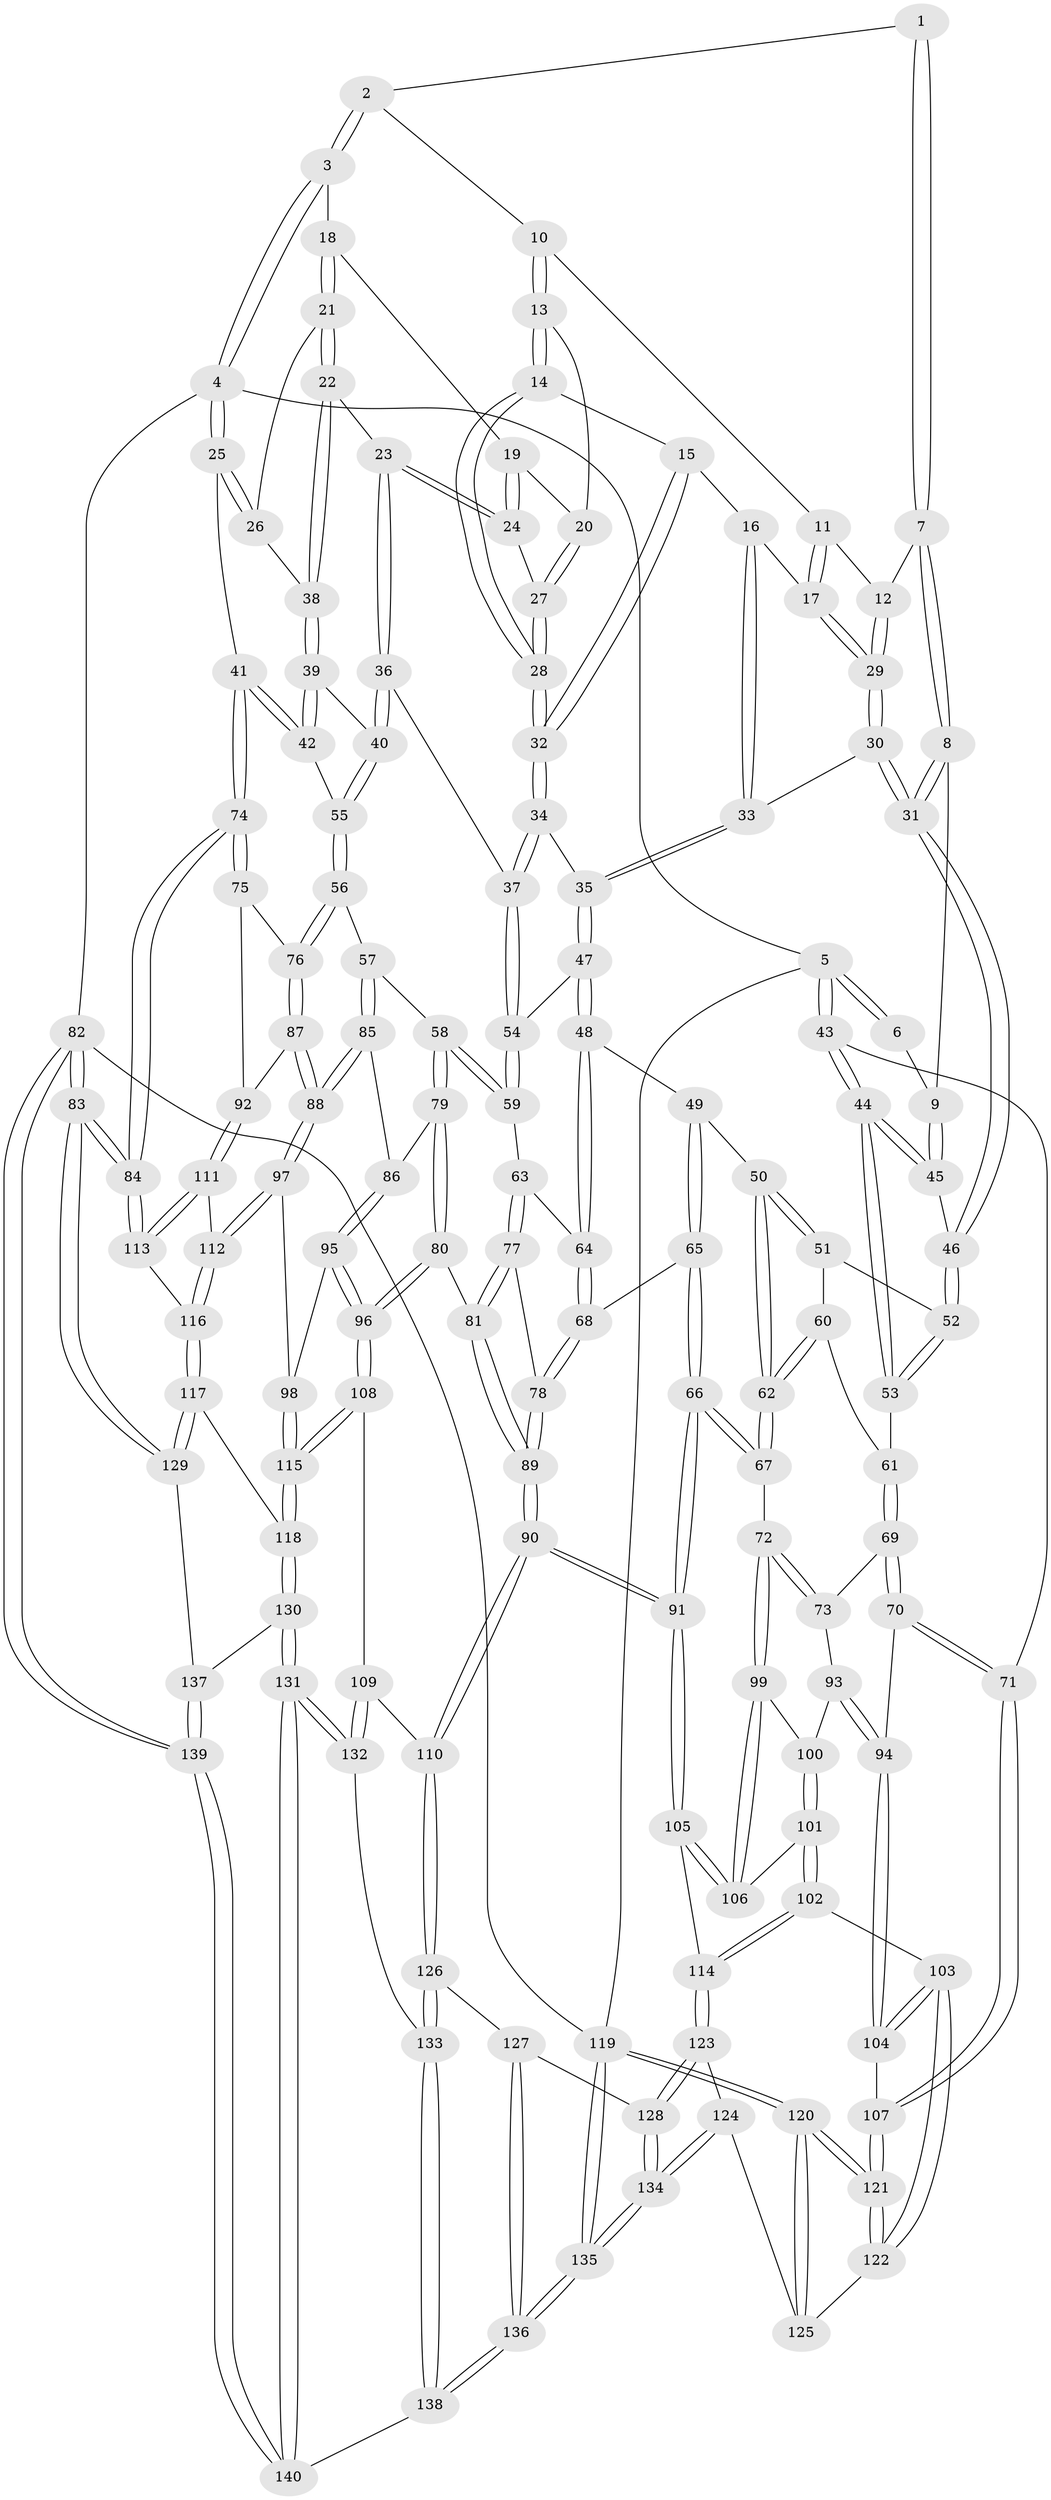// Generated by graph-tools (version 1.1) at 2025/51/03/09/25 03:51:02]
// undirected, 140 vertices, 347 edges
graph export_dot {
graph [start="1"]
  node [color=gray90,style=filled];
  1 [pos="+0.31245246752742817+0"];
  2 [pos="+0.5432164657940199+0"];
  3 [pos="+0.8081925594219685+0"];
  4 [pos="+1+0"];
  5 [pos="+0+0"];
  6 [pos="+0.3089967472903878+0"];
  7 [pos="+0.3276206348439706+0.05393611638815946"];
  8 [pos="+0.2990635888497415+0.13032214668618328"];
  9 [pos="+0.10547220819867227+0.16560721703344533"];
  10 [pos="+0.5287384228308715+0.03370979739866091"];
  11 [pos="+0.4745571664940946+0.0889312052778417"];
  12 [pos="+0.43284829422395255+0.12241974365355074"];
  13 [pos="+0.5512847410814096+0.0983839119838913"];
  14 [pos="+0.5430153868362478+0.12704666565674147"];
  15 [pos="+0.516576387444759+0.1644176007270017"];
  16 [pos="+0.5071596933840227+0.17162093581186838"];
  17 [pos="+0.5021790213059906+0.17090038247157013"];
  18 [pos="+0.8040229998759442+0"];
  19 [pos="+0.7035271433844089+0.05249208319165072"];
  20 [pos="+0.6137120752756694+0.12404140004325104"];
  21 [pos="+0.8404927607611259+0.0936405034557489"];
  22 [pos="+0.8356826154218133+0.1192893002279902"];
  23 [pos="+0.732405609791071+0.20497216623054954"];
  24 [pos="+0.6807730538711027+0.14166922926628797"];
  25 [pos="+1+0.25865314003000694"];
  26 [pos="+1+0.16362533647383493"];
  27 [pos="+0.6303433747151965+0.1756942794198536"];
  28 [pos="+0.6215645007583127+0.2229774206452616"];
  29 [pos="+0.4410728578216838+0.16871682579047492"];
  30 [pos="+0.39470167686567315+0.23506040062391062"];
  31 [pos="+0.34603108471209304+0.25544585813273163"];
  32 [pos="+0.6216602581936722+0.22600805045868985"];
  33 [pos="+0.5272077853859625+0.2741824348371696"];
  34 [pos="+0.6332505914167448+0.28319679275815923"];
  35 [pos="+0.5472383205920495+0.292183763123552"];
  36 [pos="+0.6743043174941968+0.29667405811350117"];
  37 [pos="+0.6602255009199748+0.29746121109599805"];
  38 [pos="+0.8676127027062878+0.223932872013019"];
  39 [pos="+0.8712786473798526+0.23742844797642462"];
  40 [pos="+0.8237455249810492+0.37212342924826286"];
  41 [pos="+1+0.26295153889397443"];
  42 [pos="+1+0.2678072652268453"];
  43 [pos="+0+0.26028397395829617"];
  44 [pos="+0+0.26741643519481245"];
  45 [pos="+0.07532110923514196+0.18838202892818842"];
  46 [pos="+0.3459125616403843+0.2556935660829025"];
  47 [pos="+0.49328838265126085+0.3659232966498044"];
  48 [pos="+0.42081736716483065+0.4221560312579486"];
  49 [pos="+0.39422399159991145+0.4160880071710813"];
  50 [pos="+0.3931340729554321+0.4153529409212469"];
  51 [pos="+0.34184143434063274+0.35972947029654234"];
  52 [pos="+0.32902154575147774+0.337378715999666"];
  53 [pos="+0.0692349369791056+0.34742610976515775"];
  54 [pos="+0.619368360487189+0.43985552724924437"];
  55 [pos="+0.8314067786192915+0.38654598330163126"];
  56 [pos="+0.8337936695631301+0.44138229357060527"];
  57 [pos="+0.7729328643368958+0.4995203193184358"];
  58 [pos="+0.6454950948069849+0.5008719059598762"];
  59 [pos="+0.6192584354153249+0.4692734617624159"];
  60 [pos="+0.23464154996936004+0.4672529140627219"];
  61 [pos="+0.1362123621115429+0.44819352868662593"];
  62 [pos="+0.26538631451442707+0.5102533139691998"];
  63 [pos="+0.4862342805030281+0.4845196637064063"];
  64 [pos="+0.45247447499370336+0.4598082500316328"];
  65 [pos="+0.34319065792857845+0.5601302225321706"];
  66 [pos="+0.2833973152001679+0.5990502652133438"];
  67 [pos="+0.257858116799504+0.5911683196241521"];
  68 [pos="+0.4089026930992976+0.5861114227986949"];
  69 [pos="+0.15468005318982933+0.5482138420483288"];
  70 [pos="+0.04494304092604799+0.5870914143478302"];
  71 [pos="+0+0.49949140641966727"];
  72 [pos="+0.2541197851293995+0.5919418337717829"];
  73 [pos="+0.1755316950100901+0.5712071983397602"];
  74 [pos="+1+0.5024211877039039"];
  75 [pos="+0.9823965230244607+0.5286648277737855"];
  76 [pos="+0.9484810852218846+0.5235215392230887"];
  77 [pos="+0.5075538529076352+0.5760883915593034"];
  78 [pos="+0.41153488552931405+0.5899357653684516"];
  79 [pos="+0.6166512702932598+0.5864203739340165"];
  80 [pos="+0.5636989321762708+0.6256907354220149"];
  81 [pos="+0.5408579386180331+0.623362981375842"];
  82 [pos="+1+1"];
  83 [pos="+1+0.818608206167492"];
  84 [pos="+1+0.7785063704014173"];
  85 [pos="+0.7717184258980255+0.5636326728166047"];
  86 [pos="+0.6822231669175864+0.623996602591642"];
  87 [pos="+0.8796572184499128+0.6306232993069042"];
  88 [pos="+0.8145083594850414+0.6741971755513426"];
  89 [pos="+0.4103604129667863+0.734110198550885"];
  90 [pos="+0.3934771900143858+0.7607321207149984"];
  91 [pos="+0.38937299956263766+0.759191125839313"];
  92 [pos="+0.9620513631428598+0.6833093814820242"];
  93 [pos="+0.14369078020403664+0.630287901500069"];
  94 [pos="+0.08717198898222069+0.658832738184191"];
  95 [pos="+0.6922196468672867+0.6508070081490569"];
  96 [pos="+0.6106522838905564+0.7162910575352414"];
  97 [pos="+0.8131807921324586+0.6790706015692979"];
  98 [pos="+0.7423297327088856+0.6929900795333593"];
  99 [pos="+0.2158074423488585+0.676740582342442"];
  100 [pos="+0.15364689549030788+0.6497799963771016"];
  101 [pos="+0.15969095921075888+0.7119697443723385"];
  102 [pos="+0.14741118007772785+0.7289132175548412"];
  103 [pos="+0.08062452536055842+0.7310050948078584"];
  104 [pos="+0.07752126232182524+0.7029457578507714"];
  105 [pos="+0.27610976639046436+0.7720988005200523"];
  106 [pos="+0.21524965242540073+0.6798562608555393"];
  107 [pos="+0+0.5245966424210945"];
  108 [pos="+0.6258013002777958+0.799580528341519"];
  109 [pos="+0.5457382865023198+0.8166010525416647"];
  110 [pos="+0.4031851544230106+0.7781282096461555"];
  111 [pos="+0.9667550588485976+0.696378323308486"];
  112 [pos="+0.8608181530151395+0.7742227748185312"];
  113 [pos="+1+0.74208732355384"];
  114 [pos="+0.2219346050254558+0.8008418188810167"];
  115 [pos="+0.6424606340092572+0.8067081417084372"];
  116 [pos="+0.8609257368555805+0.7801140262756328"];
  117 [pos="+0.856425291170142+0.836024707369305"];
  118 [pos="+0.6491409271897501+0.8141725536784841"];
  119 [pos="+0+1"];
  120 [pos="+0+1"];
  121 [pos="+0+0.9230097299594273"];
  122 [pos="+0.06874688221705168+0.7466870543638817"];
  123 [pos="+0.2052427378293335+0.8306980619455032"];
  124 [pos="+0.14874175342576296+0.863538332944747"];
  125 [pos="+0.1436849365497189+0.864288504678516"];
  126 [pos="+0.3885886190872779+0.8550426639655722"];
  127 [pos="+0.27035054586947516+0.912703259250621"];
  128 [pos="+0.2641737520895723+0.9102713442176664"];
  129 [pos="+0.8663866635160509+0.8558901179703666"];
  130 [pos="+0.6864986267290286+1"];
  131 [pos="+0.6753188163938878+1"];
  132 [pos="+0.5377710126941336+0.8871010352464059"];
  133 [pos="+0.4259643137308157+1"];
  134 [pos="+0.2028691787633862+0.946347353353388"];
  135 [pos="+0.12684229523300206+1"];
  136 [pos="+0.3437604341839286+1"];
  137 [pos="+0.8643564246970542+0.87399162712479"];
  138 [pos="+0.4269196674251133+1"];
  139 [pos="+1+1"];
  140 [pos="+0.6593955159722866+1"];
  1 -- 2;
  1 -- 7;
  1 -- 7;
  2 -- 3;
  2 -- 3;
  2 -- 10;
  3 -- 4;
  3 -- 4;
  3 -- 18;
  4 -- 5;
  4 -- 25;
  4 -- 25;
  4 -- 82;
  5 -- 6;
  5 -- 6;
  5 -- 43;
  5 -- 43;
  5 -- 119;
  6 -- 9;
  7 -- 8;
  7 -- 8;
  7 -- 12;
  8 -- 9;
  8 -- 31;
  8 -- 31;
  9 -- 45;
  9 -- 45;
  10 -- 11;
  10 -- 13;
  10 -- 13;
  11 -- 12;
  11 -- 17;
  11 -- 17;
  12 -- 29;
  12 -- 29;
  13 -- 14;
  13 -- 14;
  13 -- 20;
  14 -- 15;
  14 -- 28;
  14 -- 28;
  15 -- 16;
  15 -- 32;
  15 -- 32;
  16 -- 17;
  16 -- 33;
  16 -- 33;
  17 -- 29;
  17 -- 29;
  18 -- 19;
  18 -- 21;
  18 -- 21;
  19 -- 20;
  19 -- 24;
  19 -- 24;
  20 -- 27;
  20 -- 27;
  21 -- 22;
  21 -- 22;
  21 -- 26;
  22 -- 23;
  22 -- 38;
  22 -- 38;
  23 -- 24;
  23 -- 24;
  23 -- 36;
  23 -- 36;
  24 -- 27;
  25 -- 26;
  25 -- 26;
  25 -- 41;
  26 -- 38;
  27 -- 28;
  27 -- 28;
  28 -- 32;
  28 -- 32;
  29 -- 30;
  29 -- 30;
  30 -- 31;
  30 -- 31;
  30 -- 33;
  31 -- 46;
  31 -- 46;
  32 -- 34;
  32 -- 34;
  33 -- 35;
  33 -- 35;
  34 -- 35;
  34 -- 37;
  34 -- 37;
  35 -- 47;
  35 -- 47;
  36 -- 37;
  36 -- 40;
  36 -- 40;
  37 -- 54;
  37 -- 54;
  38 -- 39;
  38 -- 39;
  39 -- 40;
  39 -- 42;
  39 -- 42;
  40 -- 55;
  40 -- 55;
  41 -- 42;
  41 -- 42;
  41 -- 74;
  41 -- 74;
  42 -- 55;
  43 -- 44;
  43 -- 44;
  43 -- 71;
  44 -- 45;
  44 -- 45;
  44 -- 53;
  44 -- 53;
  45 -- 46;
  46 -- 52;
  46 -- 52;
  47 -- 48;
  47 -- 48;
  47 -- 54;
  48 -- 49;
  48 -- 64;
  48 -- 64;
  49 -- 50;
  49 -- 65;
  49 -- 65;
  50 -- 51;
  50 -- 51;
  50 -- 62;
  50 -- 62;
  51 -- 52;
  51 -- 60;
  52 -- 53;
  52 -- 53;
  53 -- 61;
  54 -- 59;
  54 -- 59;
  55 -- 56;
  55 -- 56;
  56 -- 57;
  56 -- 76;
  56 -- 76;
  57 -- 58;
  57 -- 85;
  57 -- 85;
  58 -- 59;
  58 -- 59;
  58 -- 79;
  58 -- 79;
  59 -- 63;
  60 -- 61;
  60 -- 62;
  60 -- 62;
  61 -- 69;
  61 -- 69;
  62 -- 67;
  62 -- 67;
  63 -- 64;
  63 -- 77;
  63 -- 77;
  64 -- 68;
  64 -- 68;
  65 -- 66;
  65 -- 66;
  65 -- 68;
  66 -- 67;
  66 -- 67;
  66 -- 91;
  66 -- 91;
  67 -- 72;
  68 -- 78;
  68 -- 78;
  69 -- 70;
  69 -- 70;
  69 -- 73;
  70 -- 71;
  70 -- 71;
  70 -- 94;
  71 -- 107;
  71 -- 107;
  72 -- 73;
  72 -- 73;
  72 -- 99;
  72 -- 99;
  73 -- 93;
  74 -- 75;
  74 -- 75;
  74 -- 84;
  74 -- 84;
  75 -- 76;
  75 -- 92;
  76 -- 87;
  76 -- 87;
  77 -- 78;
  77 -- 81;
  77 -- 81;
  78 -- 89;
  78 -- 89;
  79 -- 80;
  79 -- 80;
  79 -- 86;
  80 -- 81;
  80 -- 96;
  80 -- 96;
  81 -- 89;
  81 -- 89;
  82 -- 83;
  82 -- 83;
  82 -- 139;
  82 -- 139;
  82 -- 119;
  83 -- 84;
  83 -- 84;
  83 -- 129;
  83 -- 129;
  84 -- 113;
  84 -- 113;
  85 -- 86;
  85 -- 88;
  85 -- 88;
  86 -- 95;
  86 -- 95;
  87 -- 88;
  87 -- 88;
  87 -- 92;
  88 -- 97;
  88 -- 97;
  89 -- 90;
  89 -- 90;
  90 -- 91;
  90 -- 91;
  90 -- 110;
  90 -- 110;
  91 -- 105;
  91 -- 105;
  92 -- 111;
  92 -- 111;
  93 -- 94;
  93 -- 94;
  93 -- 100;
  94 -- 104;
  94 -- 104;
  95 -- 96;
  95 -- 96;
  95 -- 98;
  96 -- 108;
  96 -- 108;
  97 -- 98;
  97 -- 112;
  97 -- 112;
  98 -- 115;
  98 -- 115;
  99 -- 100;
  99 -- 106;
  99 -- 106;
  100 -- 101;
  100 -- 101;
  101 -- 102;
  101 -- 102;
  101 -- 106;
  102 -- 103;
  102 -- 114;
  102 -- 114;
  103 -- 104;
  103 -- 104;
  103 -- 122;
  103 -- 122;
  104 -- 107;
  105 -- 106;
  105 -- 106;
  105 -- 114;
  107 -- 121;
  107 -- 121;
  108 -- 109;
  108 -- 115;
  108 -- 115;
  109 -- 110;
  109 -- 132;
  109 -- 132;
  110 -- 126;
  110 -- 126;
  111 -- 112;
  111 -- 113;
  111 -- 113;
  112 -- 116;
  112 -- 116;
  113 -- 116;
  114 -- 123;
  114 -- 123;
  115 -- 118;
  115 -- 118;
  116 -- 117;
  116 -- 117;
  117 -- 118;
  117 -- 129;
  117 -- 129;
  118 -- 130;
  118 -- 130;
  119 -- 120;
  119 -- 120;
  119 -- 135;
  119 -- 135;
  120 -- 121;
  120 -- 121;
  120 -- 125;
  120 -- 125;
  121 -- 122;
  121 -- 122;
  122 -- 125;
  123 -- 124;
  123 -- 128;
  123 -- 128;
  124 -- 125;
  124 -- 134;
  124 -- 134;
  126 -- 127;
  126 -- 133;
  126 -- 133;
  127 -- 128;
  127 -- 136;
  127 -- 136;
  128 -- 134;
  128 -- 134;
  129 -- 137;
  130 -- 131;
  130 -- 131;
  130 -- 137;
  131 -- 132;
  131 -- 132;
  131 -- 140;
  131 -- 140;
  132 -- 133;
  133 -- 138;
  133 -- 138;
  134 -- 135;
  134 -- 135;
  135 -- 136;
  135 -- 136;
  136 -- 138;
  136 -- 138;
  137 -- 139;
  137 -- 139;
  138 -- 140;
  139 -- 140;
  139 -- 140;
}
